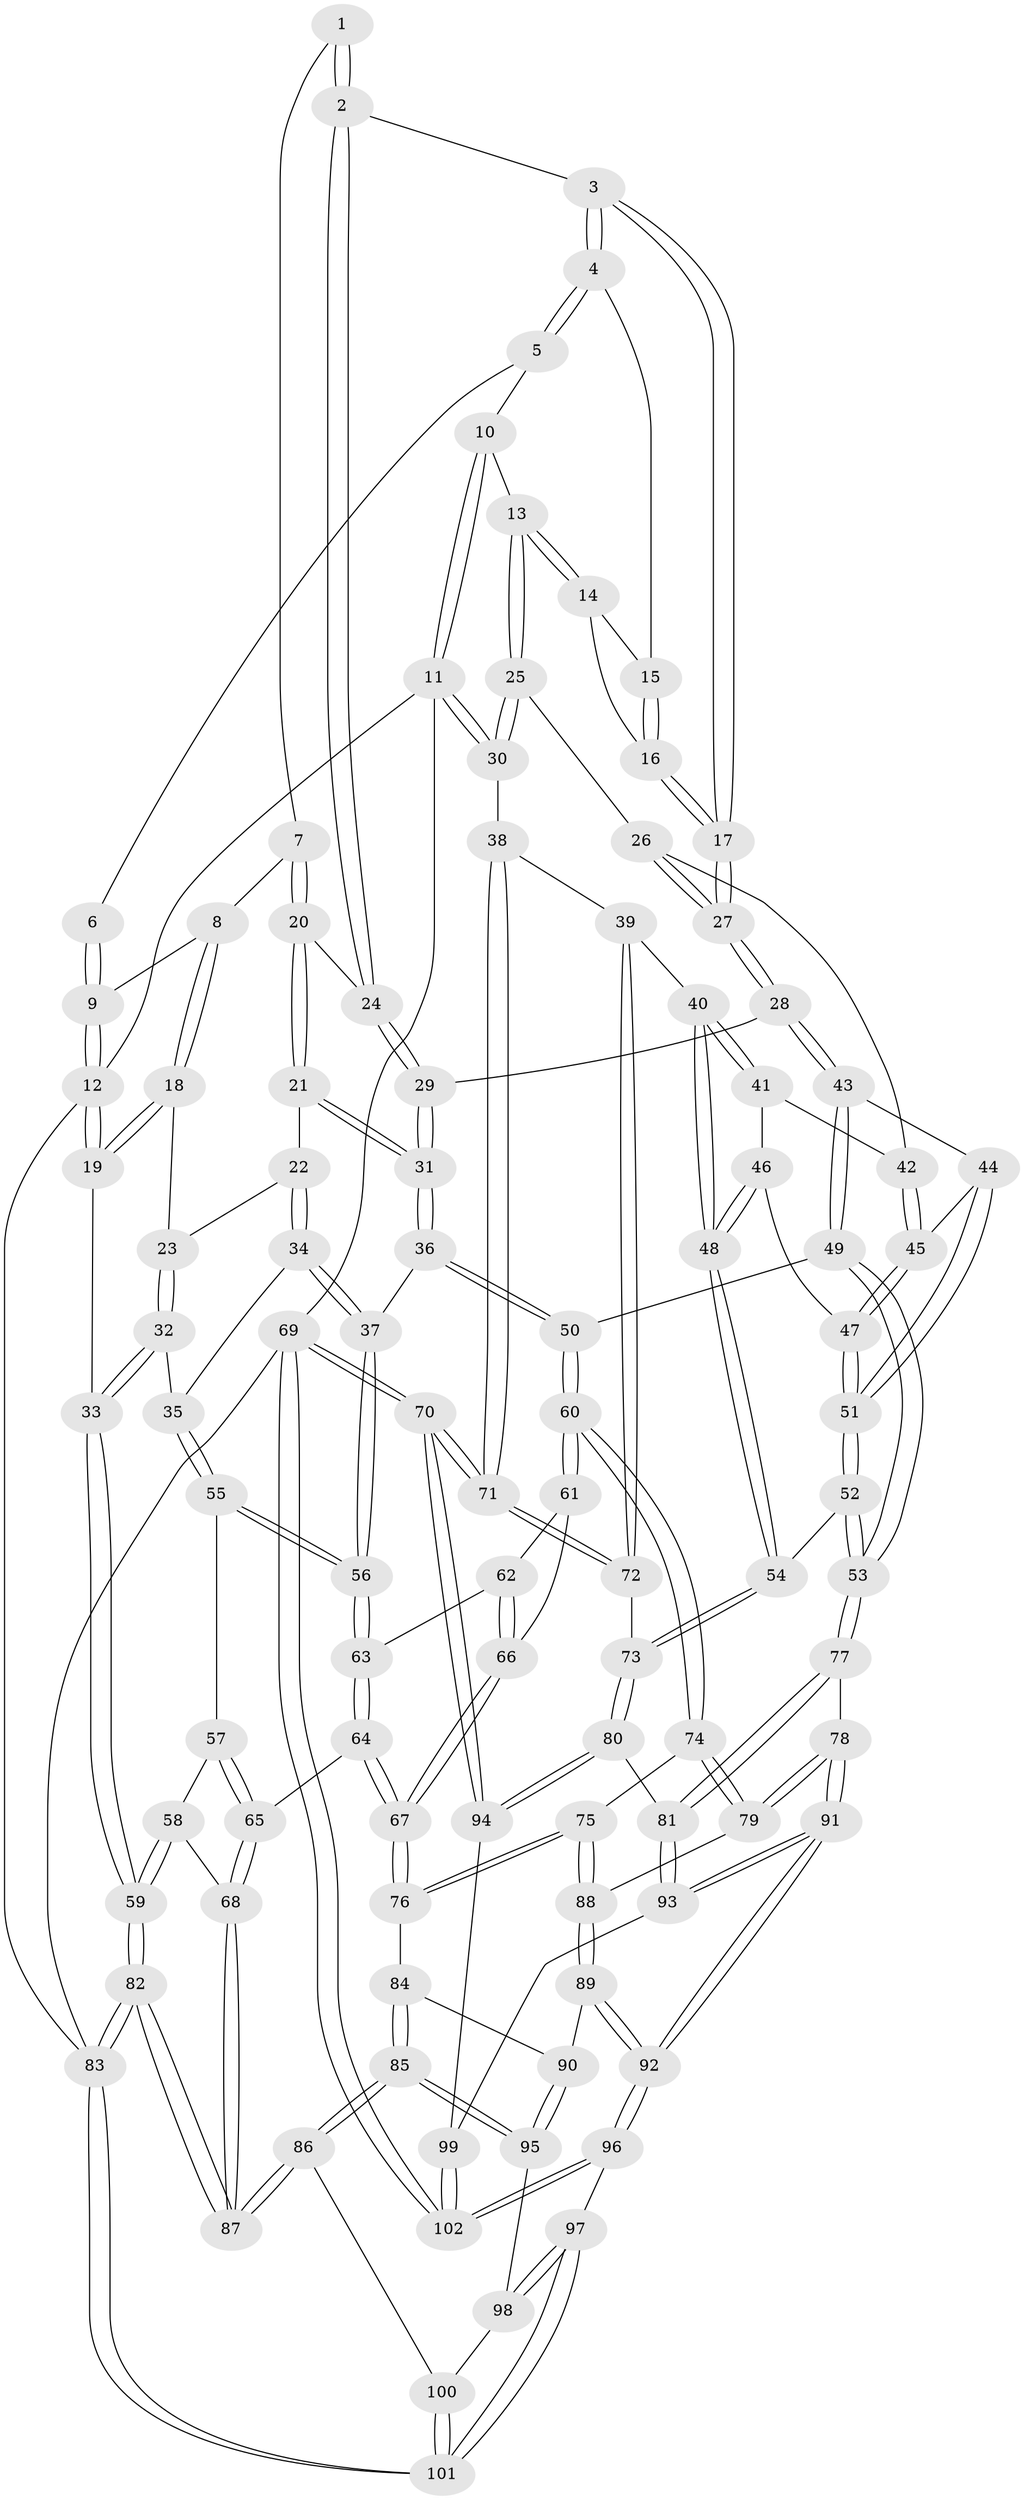 // Generated by graph-tools (version 1.1) at 2025/38/02/21/25 10:38:58]
// undirected, 102 vertices, 252 edges
graph export_dot {
graph [start="1"]
  node [color=gray90,style=filled];
  1 [pos="+0.38301795204052796+0"];
  2 [pos="+0.4366526442301125+0.1246106091824929"];
  3 [pos="+0.45962124458503895+0.12904466605904358"];
  4 [pos="+0.5638454877697772+0.026065856273066634"];
  5 [pos="+0.6407211891530288+0"];
  6 [pos="+0.3695075723086222+0"];
  7 [pos="+0.2769157940147294+0.10174862992469942"];
  8 [pos="+0.08597638378331628+0"];
  9 [pos="+0+0"];
  10 [pos="+0.6913530693759358+0"];
  11 [pos="+1+0"];
  12 [pos="+0+0"];
  13 [pos="+0.7521034482656035+0.12516632963616847"];
  14 [pos="+0.6832531043728686+0.1351357908930129"];
  15 [pos="+0.5742282126043061+0.04113781327703266"];
  16 [pos="+0.6106781144030851+0.17041720745924863"];
  17 [pos="+0.5473047115078277+0.22817006394497089"];
  18 [pos="+0.13922701196003467+0.15329648623184777"];
  19 [pos="+0+0.28286007571608957"];
  20 [pos="+0.30029453765403713+0.16496249704036003"];
  21 [pos="+0.2875755811943957+0.18167039576017696"];
  22 [pos="+0.21403647437340503+0.21536741509162458"];
  23 [pos="+0.20758494922947565+0.21544743971341024"];
  24 [pos="+0.39448480674898306+0.14495597774706523"];
  25 [pos="+0.8711901041654158+0.24206396161978697"];
  26 [pos="+0.807778901636651+0.291749299725718"];
  27 [pos="+0.5612291929924822+0.32933510574651986"];
  28 [pos="+0.5576762452672269+0.3348212473617341"];
  29 [pos="+0.42248310288707214+0.3774754773339467"];
  30 [pos="+1+0.2305779204935857"];
  31 [pos="+0.3936527689864674+0.3928426006282115"];
  32 [pos="+0.034640465993281744+0.3790900633730226"];
  33 [pos="+0+0.4080698384257363"];
  34 [pos="+0.22238149672162064+0.24283317645246472"];
  35 [pos="+0.2376105887703631+0.4318870231509367"];
  36 [pos="+0.3705408154105167+0.42049498094095544"];
  37 [pos="+0.3590899700920618+0.426910571332968"];
  38 [pos="+1+0.253555276347855"];
  39 [pos="+0.8935974835489993+0.5403170462763542"];
  40 [pos="+0.8780727806668418+0.5429038083206695"];
  41 [pos="+0.8089934029773486+0.39204853046140864"];
  42 [pos="+0.8061800476789933+0.29818204495426287"];
  43 [pos="+0.587552427213234+0.41375085416027574"];
  44 [pos="+0.6392410115959128+0.44811247823932177"];
  45 [pos="+0.7310534815139788+0.4345034658745381"];
  46 [pos="+0.7949729969899011+0.4763486013442799"];
  47 [pos="+0.7392876881332048+0.48046778681099317"];
  48 [pos="+0.8497371836717992+0.5521704409803152"];
  49 [pos="+0.5455151232647946+0.5877629824209388"];
  50 [pos="+0.536583657493351+0.589327057500616"];
  51 [pos="+0.7034954791186012+0.5524496602869283"];
  52 [pos="+0.7055453128068698+0.5815792975495948"];
  53 [pos="+0.6310522567442203+0.6254827010101615"];
  54 [pos="+0.78827946636607+0.6019454018719368"];
  55 [pos="+0.2683498447804268+0.44863220454994773"];
  56 [pos="+0.34541740451075376+0.4368528917215884"];
  57 [pos="+0.2559341913232027+0.4751174095328852"];
  58 [pos="+0.17505100025123513+0.5520961133831264"];
  59 [pos="+0+0.6280083073385297"];
  60 [pos="+0.511218765991115+0.6098310764817325"];
  61 [pos="+0.466632670718641+0.6172122829840803"];
  62 [pos="+0.37028857433031004+0.4954944619497116"];
  63 [pos="+0.3477334236640861+0.45367004216102563"];
  64 [pos="+0.3401469036834816+0.638976299329758"];
  65 [pos="+0.2564805922033332+0.6380828135393135"];
  66 [pos="+0.42609458874598705+0.6292875435663494"];
  67 [pos="+0.3702615560625304+0.6627802678675822"];
  68 [pos="+0.2325125143975722+0.6532316425066922"];
  69 [pos="+1+1"];
  70 [pos="+1+0.9589390879430252"];
  71 [pos="+1+0.6841833071136122"];
  72 [pos="+0.9822962249702523+0.6878933236749167"];
  73 [pos="+0.8410991855408222+0.7794791346207398"];
  74 [pos="+0.5095986589562806+0.6202087795500881"];
  75 [pos="+0.44652745967289703+0.7256711295968687"];
  76 [pos="+0.37054675533101533+0.6656522056867223"];
  77 [pos="+0.6409989297141324+0.7414723201243992"];
  78 [pos="+0.5617319251806118+0.8042214903098754"];
  79 [pos="+0.5160062870005739+0.7950210951263285"];
  80 [pos="+0.8346720814873657+0.7938974200703911"];
  81 [pos="+0.7905656150683474+0.8049513889586465"];
  82 [pos="+0+0.9504424333935154"];
  83 [pos="+0+1"];
  84 [pos="+0.35834520698700423+0.7002196574570513"];
  85 [pos="+0.20334271158105144+0.8277296370571002"];
  86 [pos="+0.16771183444702387+0.8341553662868313"];
  87 [pos="+0.07347038684187761+0.8436793156139993"];
  88 [pos="+0.4858225818377546+0.7990197675704526"];
  89 [pos="+0.46185223963342886+0.8142145756614355"];
  90 [pos="+0.40897335300181675+0.8399890169864183"];
  91 [pos="+0.6308827743371431+1"];
  92 [pos="+0.5978543444403962+1"];
  93 [pos="+0.6558454261412616+0.9902367331472778"];
  94 [pos="+0.8426893148439453+0.8048745581683384"];
  95 [pos="+0.40464628097417177+0.8443587455941394"];
  96 [pos="+0.5906757258198957+1"];
  97 [pos="+0.552746926257453+1"];
  98 [pos="+0.4080115623584885+0.8841076781086896"];
  99 [pos="+0.8861328125377982+0.9336533197818274"];
  100 [pos="+0.34865256226874813+0.9408748961914862"];
  101 [pos="+0.24582826004666591+1"];
  102 [pos="+1+1"];
  1 -- 2;
  1 -- 2;
  1 -- 7;
  2 -- 3;
  2 -- 24;
  2 -- 24;
  3 -- 4;
  3 -- 4;
  3 -- 17;
  3 -- 17;
  4 -- 5;
  4 -- 5;
  4 -- 15;
  5 -- 6;
  5 -- 10;
  6 -- 9;
  6 -- 9;
  7 -- 8;
  7 -- 20;
  7 -- 20;
  8 -- 9;
  8 -- 18;
  8 -- 18;
  9 -- 12;
  9 -- 12;
  10 -- 11;
  10 -- 11;
  10 -- 13;
  11 -- 12;
  11 -- 30;
  11 -- 30;
  11 -- 69;
  12 -- 19;
  12 -- 19;
  12 -- 83;
  13 -- 14;
  13 -- 14;
  13 -- 25;
  13 -- 25;
  14 -- 15;
  14 -- 16;
  15 -- 16;
  15 -- 16;
  16 -- 17;
  16 -- 17;
  17 -- 27;
  17 -- 27;
  18 -- 19;
  18 -- 19;
  18 -- 23;
  19 -- 33;
  20 -- 21;
  20 -- 21;
  20 -- 24;
  21 -- 22;
  21 -- 31;
  21 -- 31;
  22 -- 23;
  22 -- 34;
  22 -- 34;
  23 -- 32;
  23 -- 32;
  24 -- 29;
  24 -- 29;
  25 -- 26;
  25 -- 30;
  25 -- 30;
  26 -- 27;
  26 -- 27;
  26 -- 42;
  27 -- 28;
  27 -- 28;
  28 -- 29;
  28 -- 43;
  28 -- 43;
  29 -- 31;
  29 -- 31;
  30 -- 38;
  31 -- 36;
  31 -- 36;
  32 -- 33;
  32 -- 33;
  32 -- 35;
  33 -- 59;
  33 -- 59;
  34 -- 35;
  34 -- 37;
  34 -- 37;
  35 -- 55;
  35 -- 55;
  36 -- 37;
  36 -- 50;
  36 -- 50;
  37 -- 56;
  37 -- 56;
  38 -- 39;
  38 -- 71;
  38 -- 71;
  39 -- 40;
  39 -- 72;
  39 -- 72;
  40 -- 41;
  40 -- 41;
  40 -- 48;
  40 -- 48;
  41 -- 42;
  41 -- 46;
  42 -- 45;
  42 -- 45;
  43 -- 44;
  43 -- 49;
  43 -- 49;
  44 -- 45;
  44 -- 51;
  44 -- 51;
  45 -- 47;
  45 -- 47;
  46 -- 47;
  46 -- 48;
  46 -- 48;
  47 -- 51;
  47 -- 51;
  48 -- 54;
  48 -- 54;
  49 -- 50;
  49 -- 53;
  49 -- 53;
  50 -- 60;
  50 -- 60;
  51 -- 52;
  51 -- 52;
  52 -- 53;
  52 -- 53;
  52 -- 54;
  53 -- 77;
  53 -- 77;
  54 -- 73;
  54 -- 73;
  55 -- 56;
  55 -- 56;
  55 -- 57;
  56 -- 63;
  56 -- 63;
  57 -- 58;
  57 -- 65;
  57 -- 65;
  58 -- 59;
  58 -- 59;
  58 -- 68;
  59 -- 82;
  59 -- 82;
  60 -- 61;
  60 -- 61;
  60 -- 74;
  60 -- 74;
  61 -- 62;
  61 -- 66;
  62 -- 63;
  62 -- 66;
  62 -- 66;
  63 -- 64;
  63 -- 64;
  64 -- 65;
  64 -- 67;
  64 -- 67;
  65 -- 68;
  65 -- 68;
  66 -- 67;
  66 -- 67;
  67 -- 76;
  67 -- 76;
  68 -- 87;
  68 -- 87;
  69 -- 70;
  69 -- 70;
  69 -- 102;
  69 -- 102;
  69 -- 83;
  70 -- 71;
  70 -- 71;
  70 -- 94;
  70 -- 94;
  71 -- 72;
  71 -- 72;
  72 -- 73;
  73 -- 80;
  73 -- 80;
  74 -- 75;
  74 -- 79;
  74 -- 79;
  75 -- 76;
  75 -- 76;
  75 -- 88;
  75 -- 88;
  76 -- 84;
  77 -- 78;
  77 -- 81;
  77 -- 81;
  78 -- 79;
  78 -- 79;
  78 -- 91;
  78 -- 91;
  79 -- 88;
  80 -- 81;
  80 -- 94;
  80 -- 94;
  81 -- 93;
  81 -- 93;
  82 -- 83;
  82 -- 83;
  82 -- 87;
  82 -- 87;
  83 -- 101;
  83 -- 101;
  84 -- 85;
  84 -- 85;
  84 -- 90;
  85 -- 86;
  85 -- 86;
  85 -- 95;
  85 -- 95;
  86 -- 87;
  86 -- 87;
  86 -- 100;
  88 -- 89;
  88 -- 89;
  89 -- 90;
  89 -- 92;
  89 -- 92;
  90 -- 95;
  90 -- 95;
  91 -- 92;
  91 -- 92;
  91 -- 93;
  91 -- 93;
  92 -- 96;
  92 -- 96;
  93 -- 99;
  94 -- 99;
  95 -- 98;
  96 -- 97;
  96 -- 102;
  96 -- 102;
  97 -- 98;
  97 -- 98;
  97 -- 101;
  97 -- 101;
  98 -- 100;
  99 -- 102;
  99 -- 102;
  100 -- 101;
  100 -- 101;
}
